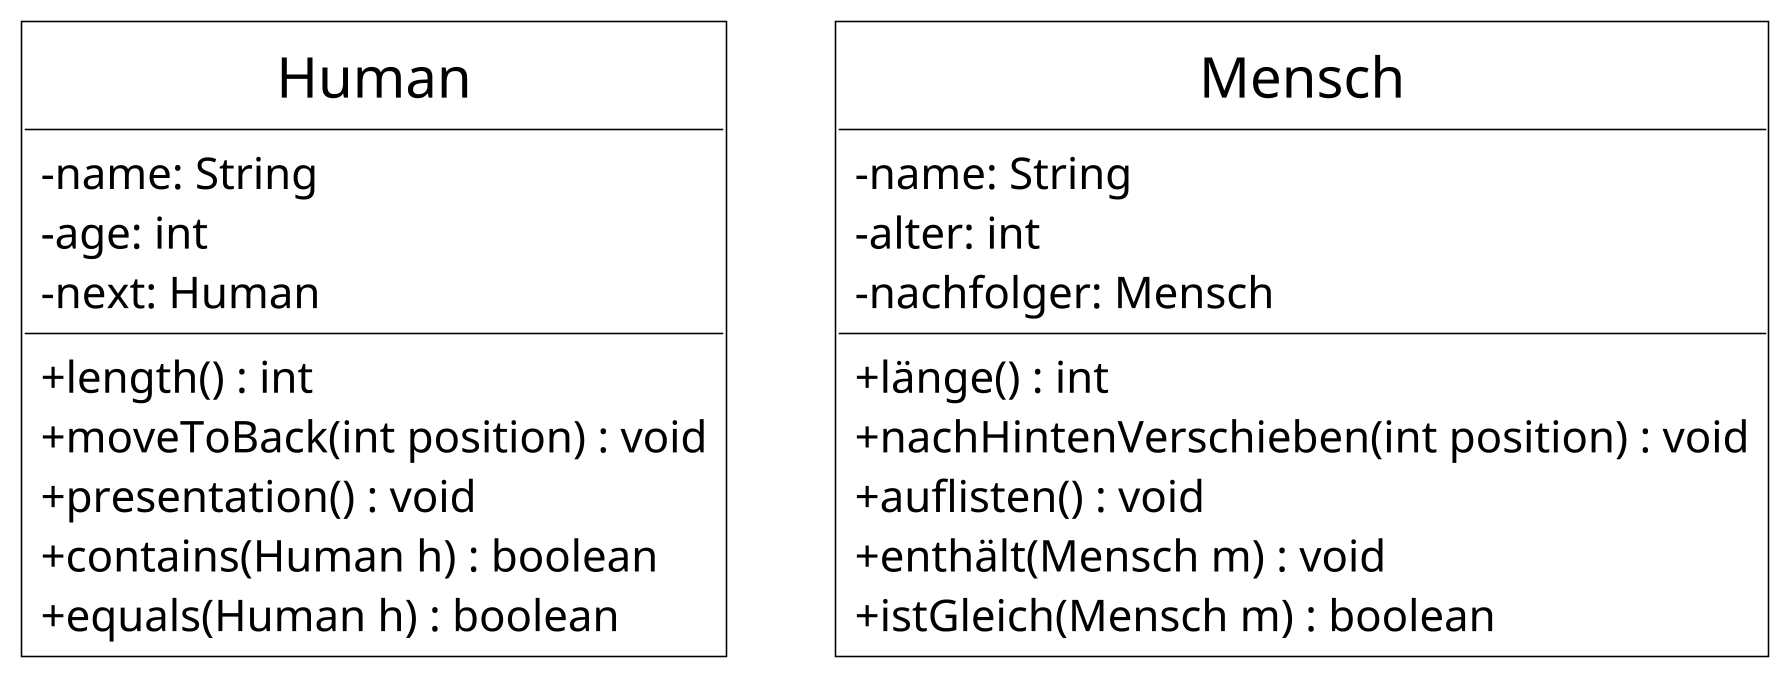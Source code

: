 @startuml human
skinparam RoundCorner 0
skinparam class{
    BackgroundColor White
    BorderColor Black
    ArrowColor Black
    FontSize 18
    FontName Times New Roman
}
/'
class Human{
    - name: String 
    - age: int
}

class Mensch {
    - name: String 
    - alter: int
}
'/

class Human{
    - name: String 
    - age: int
    - next: Human

    + length() : int 
    + moveToBack(int position) : void 
    + presentation() : void 
    + contains(Human h) : boolean 
    + equals(Human h) : boolean
}


class Mensch {
    - name: String 
    - alter: int
    - nachfolger: Mensch

    + länge() : int 
    + nachHintenVerschieben(int position) : void 
    + auflisten() : void 
    + enthält(Mensch m) : void 
    + istGleich(Mensch m) : boolean
}

skinparam ClassAttributeIconSize 0
skinparam dpi 300
hide Human circle
hide Mensch circle